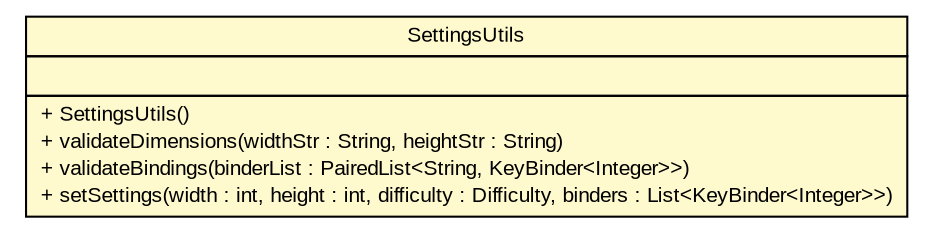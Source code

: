 #!/usr/local/bin/dot
#
# Class diagram 
# Generated by UMLGraph version R5_6 (http://www.umlgraph.org/)
#

digraph G {
	edge [fontname="arial",fontsize=10,labelfontname="arial",labelfontsize=10];
	node [fontname="arial",fontsize=10,shape=plaintext];
	nodesep=0.25;
	ranksep=0.5;
	// com.github.tilastokeskus.matertis.util.SettingsUtils
	c3291 [label=<<table title="com.github.tilastokeskus.matertis.util.SettingsUtils" border="0" cellborder="1" cellspacing="0" cellpadding="2" port="p" bgcolor="lemonChiffon" href="./SettingsUtils.html">
		<tr><td><table border="0" cellspacing="0" cellpadding="1">
<tr><td align="center" balign="center"> SettingsUtils </td></tr>
		</table></td></tr>
		<tr><td><table border="0" cellspacing="0" cellpadding="1">
<tr><td align="left" balign="left">  </td></tr>
		</table></td></tr>
		<tr><td><table border="0" cellspacing="0" cellpadding="1">
<tr><td align="left" balign="left"> + SettingsUtils() </td></tr>
<tr><td align="left" balign="left"> + validateDimensions(widthStr : String, heightStr : String) </td></tr>
<tr><td align="left" balign="left"> + validateBindings(binderList : PairedList&lt;String, KeyBinder&lt;Integer&gt;&gt;) </td></tr>
<tr><td align="left" balign="left"> + setSettings(width : int, height : int, difficulty : Difficulty, binders : List&lt;KeyBinder&lt;Integer&gt;&gt;) </td></tr>
		</table></td></tr>
		</table>>, URL="./SettingsUtils.html", fontname="arial", fontcolor="black", fontsize=10.0];
}


